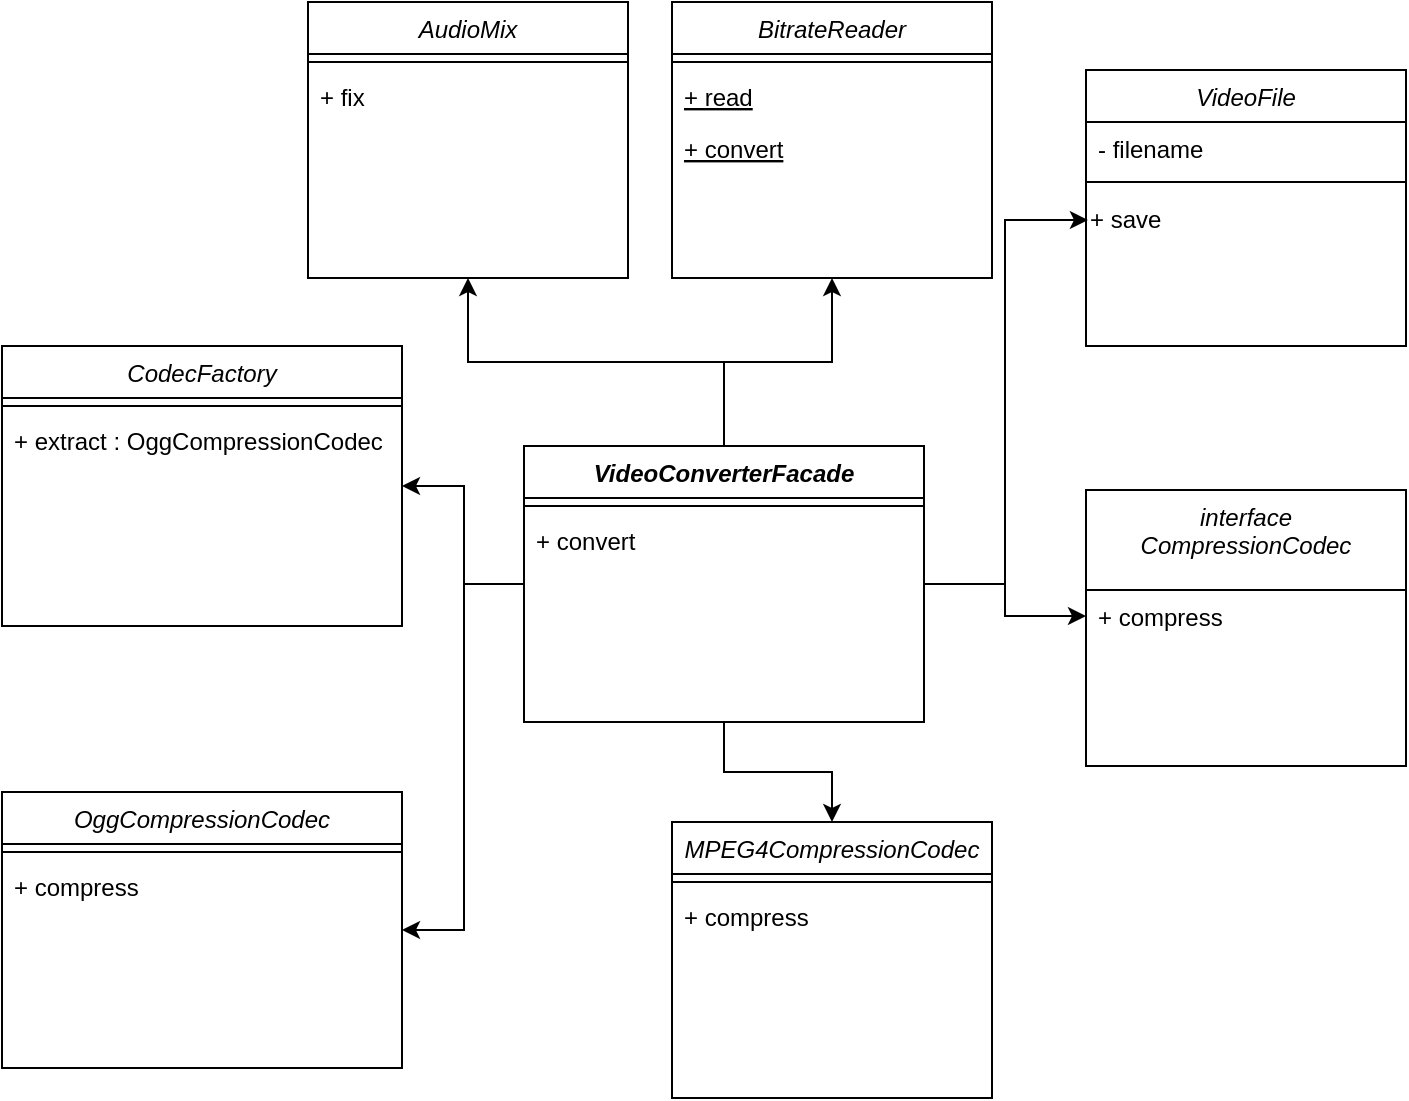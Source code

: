 <mxfile version="23.1.3" type="github">
  <diagram id="C5RBs43oDa-KdzZeNtuy" name="Page-1">
    <mxGraphModel dx="2501" dy="772" grid="1" gridSize="10" guides="1" tooltips="1" connect="1" arrows="1" fold="1" page="1" pageScale="1" pageWidth="827" pageHeight="1169" math="0" shadow="0">
      <root>
        <mxCell id="WIyWlLk6GJQsqaUBKTNV-0" />
        <mxCell id="WIyWlLk6GJQsqaUBKTNV-1" parent="WIyWlLk6GJQsqaUBKTNV-0" />
        <mxCell id="zkfFHV4jXpPFQw0GAbJ--0" value="AudioMix" style="swimlane;fontStyle=2;align=center;verticalAlign=top;childLayout=stackLayout;horizontal=1;startSize=26;horizontalStack=0;resizeParent=1;resizeLast=0;collapsible=1;marginBottom=0;rounded=0;shadow=0;strokeWidth=1;" parent="WIyWlLk6GJQsqaUBKTNV-1" vertex="1">
          <mxGeometry x="-488" width="160" height="138" as="geometry">
            <mxRectangle x="230" y="140" width="160" height="26" as="alternateBounds" />
          </mxGeometry>
        </mxCell>
        <mxCell id="zkfFHV4jXpPFQw0GAbJ--4" value="" style="line;html=1;strokeWidth=1;align=left;verticalAlign=middle;spacingTop=-1;spacingLeft=3;spacingRight=3;rotatable=0;labelPosition=right;points=[];portConstraint=eastwest;" parent="zkfFHV4jXpPFQw0GAbJ--0" vertex="1">
          <mxGeometry y="26" width="160" height="8" as="geometry" />
        </mxCell>
        <mxCell id="zkfFHV4jXpPFQw0GAbJ--1" value="+ fix" style="text;align=left;verticalAlign=top;spacingLeft=4;spacingRight=4;overflow=hidden;rotatable=0;points=[[0,0.5],[1,0.5]];portConstraint=eastwest;" parent="zkfFHV4jXpPFQw0GAbJ--0" vertex="1">
          <mxGeometry y="34" width="160" height="26" as="geometry" />
        </mxCell>
        <mxCell id="1BWLzqwPVZlKtnL3amPV-0" value="BitrateReader" style="swimlane;fontStyle=2;align=center;verticalAlign=top;childLayout=stackLayout;horizontal=1;startSize=26;horizontalStack=0;resizeParent=1;resizeLast=0;collapsible=1;marginBottom=0;rounded=0;shadow=0;strokeWidth=1;" vertex="1" parent="WIyWlLk6GJQsqaUBKTNV-1">
          <mxGeometry x="-306" width="160" height="138" as="geometry">
            <mxRectangle x="230" y="140" width="160" height="26" as="alternateBounds" />
          </mxGeometry>
        </mxCell>
        <mxCell id="1BWLzqwPVZlKtnL3amPV-1" value="" style="line;html=1;strokeWidth=1;align=left;verticalAlign=middle;spacingTop=-1;spacingLeft=3;spacingRight=3;rotatable=0;labelPosition=right;points=[];portConstraint=eastwest;" vertex="1" parent="1BWLzqwPVZlKtnL3amPV-0">
          <mxGeometry y="26" width="160" height="8" as="geometry" />
        </mxCell>
        <mxCell id="1BWLzqwPVZlKtnL3amPV-2" value="+ read" style="text;align=left;verticalAlign=top;spacingLeft=4;spacingRight=4;overflow=hidden;rotatable=0;points=[[0,0.5],[1,0.5]];portConstraint=eastwest;fontStyle=4" vertex="1" parent="1BWLzqwPVZlKtnL3amPV-0">
          <mxGeometry y="34" width="160" height="26" as="geometry" />
        </mxCell>
        <mxCell id="1BWLzqwPVZlKtnL3amPV-19" value="+ convert" style="text;align=left;verticalAlign=top;spacingLeft=4;spacingRight=4;overflow=hidden;rotatable=0;points=[[0,0.5],[1,0.5]];portConstraint=eastwest;fontStyle=4" vertex="1" parent="1BWLzqwPVZlKtnL3amPV-0">
          <mxGeometry y="60" width="160" height="26" as="geometry" />
        </mxCell>
        <mxCell id="1BWLzqwPVZlKtnL3amPV-20" style="text;align=left;verticalAlign=top;spacingLeft=4;spacingRight=4;overflow=hidden;rotatable=0;points=[[0,0.5],[1,0.5]];portConstraint=eastwest;fontStyle=4" vertex="1" parent="1BWLzqwPVZlKtnL3amPV-0">
          <mxGeometry y="86" width="160" height="26" as="geometry" />
        </mxCell>
        <mxCell id="1BWLzqwPVZlKtnL3amPV-4" value="CodecFactory" style="swimlane;fontStyle=2;align=center;verticalAlign=top;childLayout=stackLayout;horizontal=1;startSize=26;horizontalStack=0;resizeParent=1;resizeLast=0;collapsible=1;marginBottom=0;rounded=0;shadow=0;strokeWidth=1;" vertex="1" parent="WIyWlLk6GJQsqaUBKTNV-1">
          <mxGeometry x="-641" y="172" width="200" height="140" as="geometry">
            <mxRectangle x="230" y="140" width="160" height="26" as="alternateBounds" />
          </mxGeometry>
        </mxCell>
        <mxCell id="1BWLzqwPVZlKtnL3amPV-5" value="" style="line;html=1;strokeWidth=1;align=left;verticalAlign=middle;spacingTop=-1;spacingLeft=3;spacingRight=3;rotatable=0;labelPosition=right;points=[];portConstraint=eastwest;" vertex="1" parent="1BWLzqwPVZlKtnL3amPV-4">
          <mxGeometry y="26" width="200" height="8" as="geometry" />
        </mxCell>
        <mxCell id="1BWLzqwPVZlKtnL3amPV-6" value="+ extract : OggCompressionCodec" style="text;align=left;verticalAlign=top;spacingLeft=4;spacingRight=4;overflow=hidden;rotatable=0;points=[[0,0.5],[1,0.5]];portConstraint=eastwest;" vertex="1" parent="1BWLzqwPVZlKtnL3amPV-4">
          <mxGeometry y="34" width="200" height="26" as="geometry" />
        </mxCell>
        <mxCell id="1BWLzqwPVZlKtnL3amPV-7" value="interface&#xa;CompressionCodec" style="swimlane;fontStyle=2;align=center;verticalAlign=top;childLayout=stackLayout;horizontal=1;startSize=50;horizontalStack=0;resizeParent=1;resizeLast=0;collapsible=1;marginBottom=0;rounded=0;shadow=0;strokeWidth=1;" vertex="1" parent="WIyWlLk6GJQsqaUBKTNV-1">
          <mxGeometry x="-99" y="244" width="160" height="138" as="geometry">
            <mxRectangle x="230" y="140" width="160" height="26" as="alternateBounds" />
          </mxGeometry>
        </mxCell>
        <mxCell id="1BWLzqwPVZlKtnL3amPV-9" value="+ compress" style="text;align=left;verticalAlign=top;spacingLeft=4;spacingRight=4;overflow=hidden;rotatable=0;points=[[0,0.5],[1,0.5]];portConstraint=eastwest;fontStyle=0" vertex="1" parent="1BWLzqwPVZlKtnL3amPV-7">
          <mxGeometry y="50" width="160" height="26" as="geometry" />
        </mxCell>
        <mxCell id="1BWLzqwPVZlKtnL3amPV-10" value="MPEG4CompressionCodec" style="swimlane;fontStyle=2;align=center;verticalAlign=top;childLayout=stackLayout;horizontal=1;startSize=26;horizontalStack=0;resizeParent=1;resizeLast=0;collapsible=1;marginBottom=0;rounded=0;shadow=0;strokeWidth=1;" vertex="1" parent="WIyWlLk6GJQsqaUBKTNV-1">
          <mxGeometry x="-306" y="410" width="160" height="138" as="geometry">
            <mxRectangle x="230" y="140" width="160" height="26" as="alternateBounds" />
          </mxGeometry>
        </mxCell>
        <mxCell id="1BWLzqwPVZlKtnL3amPV-11" value="" style="line;html=1;strokeWidth=1;align=left;verticalAlign=middle;spacingTop=-1;spacingLeft=3;spacingRight=3;rotatable=0;labelPosition=right;points=[];portConstraint=eastwest;" vertex="1" parent="1BWLzqwPVZlKtnL3amPV-10">
          <mxGeometry y="26" width="160" height="8" as="geometry" />
        </mxCell>
        <mxCell id="1BWLzqwPVZlKtnL3amPV-12" value="+ compress" style="text;align=left;verticalAlign=top;spacingLeft=4;spacingRight=4;overflow=hidden;rotatable=0;points=[[0,0.5],[1,0.5]];portConstraint=eastwest;fontStyle=0" vertex="1" parent="1BWLzqwPVZlKtnL3amPV-10">
          <mxGeometry y="34" width="160" height="26" as="geometry" />
        </mxCell>
        <mxCell id="1BWLzqwPVZlKtnL3amPV-13" value="OggCompressionCodec" style="swimlane;fontStyle=2;align=center;verticalAlign=top;childLayout=stackLayout;horizontal=1;startSize=26;horizontalStack=0;resizeParent=1;resizeLast=0;collapsible=1;marginBottom=0;rounded=0;shadow=0;strokeWidth=1;" vertex="1" parent="WIyWlLk6GJQsqaUBKTNV-1">
          <mxGeometry x="-641" y="395" width="200" height="138" as="geometry">
            <mxRectangle x="230" y="140" width="160" height="26" as="alternateBounds" />
          </mxGeometry>
        </mxCell>
        <mxCell id="1BWLzqwPVZlKtnL3amPV-14" value="" style="line;html=1;strokeWidth=1;align=left;verticalAlign=middle;spacingTop=-1;spacingLeft=3;spacingRight=3;rotatable=0;labelPosition=right;points=[];portConstraint=eastwest;" vertex="1" parent="1BWLzqwPVZlKtnL3amPV-13">
          <mxGeometry y="26" width="200" height="8" as="geometry" />
        </mxCell>
        <mxCell id="1BWLzqwPVZlKtnL3amPV-15" value="+ compress " style="text;align=left;verticalAlign=top;spacingLeft=4;spacingRight=4;overflow=hidden;rotatable=0;points=[[0,0.5],[1,0.5]];portConstraint=eastwest;" vertex="1" parent="1BWLzqwPVZlKtnL3amPV-13">
          <mxGeometry y="34" width="200" height="26" as="geometry" />
        </mxCell>
        <mxCell id="1BWLzqwPVZlKtnL3amPV-42" style="edgeStyle=orthogonalEdgeStyle;rounded=0;orthogonalLoop=1;jettySize=auto;html=1;entryX=0.5;entryY=1;entryDx=0;entryDy=0;" edge="1" parent="WIyWlLk6GJQsqaUBKTNV-1" source="1BWLzqwPVZlKtnL3amPV-16" target="1BWLzqwPVZlKtnL3amPV-0">
          <mxGeometry relative="1" as="geometry" />
        </mxCell>
        <mxCell id="1BWLzqwPVZlKtnL3amPV-43" style="edgeStyle=orthogonalEdgeStyle;rounded=0;orthogonalLoop=1;jettySize=auto;html=1;entryX=0.5;entryY=1;entryDx=0;entryDy=0;" edge="1" parent="WIyWlLk6GJQsqaUBKTNV-1" source="1BWLzqwPVZlKtnL3amPV-16" target="zkfFHV4jXpPFQw0GAbJ--0">
          <mxGeometry relative="1" as="geometry" />
        </mxCell>
        <mxCell id="1BWLzqwPVZlKtnL3amPV-44" style="edgeStyle=orthogonalEdgeStyle;rounded=0;orthogonalLoop=1;jettySize=auto;html=1;entryX=1;entryY=0.5;entryDx=0;entryDy=0;" edge="1" parent="WIyWlLk6GJQsqaUBKTNV-1" source="1BWLzqwPVZlKtnL3amPV-16" target="1BWLzqwPVZlKtnL3amPV-4">
          <mxGeometry relative="1" as="geometry">
            <Array as="points">
              <mxPoint x="-410" y="291" />
              <mxPoint x="-410" y="242" />
            </Array>
          </mxGeometry>
        </mxCell>
        <mxCell id="1BWLzqwPVZlKtnL3amPV-46" style="edgeStyle=orthogonalEdgeStyle;rounded=0;orthogonalLoop=1;jettySize=auto;html=1;entryX=1;entryY=0.5;entryDx=0;entryDy=0;" edge="1" parent="WIyWlLk6GJQsqaUBKTNV-1" source="1BWLzqwPVZlKtnL3amPV-16" target="1BWLzqwPVZlKtnL3amPV-13">
          <mxGeometry relative="1" as="geometry">
            <Array as="points">
              <mxPoint x="-410" y="291" />
              <mxPoint x="-410" y="464" />
            </Array>
          </mxGeometry>
        </mxCell>
        <mxCell id="1BWLzqwPVZlKtnL3amPV-47" style="edgeStyle=orthogonalEdgeStyle;rounded=0;orthogonalLoop=1;jettySize=auto;html=1;entryX=0;entryY=0.5;entryDx=0;entryDy=0;" edge="1" parent="WIyWlLk6GJQsqaUBKTNV-1" source="1BWLzqwPVZlKtnL3amPV-16" target="1BWLzqwPVZlKtnL3amPV-9">
          <mxGeometry relative="1" as="geometry" />
        </mxCell>
        <mxCell id="1BWLzqwPVZlKtnL3amPV-49" style="edgeStyle=orthogonalEdgeStyle;rounded=0;orthogonalLoop=1;jettySize=auto;html=1;" edge="1" parent="WIyWlLk6GJQsqaUBKTNV-1" source="1BWLzqwPVZlKtnL3amPV-16" target="1BWLzqwPVZlKtnL3amPV-10">
          <mxGeometry relative="1" as="geometry" />
        </mxCell>
        <mxCell id="1BWLzqwPVZlKtnL3amPV-16" value="VideoConverterFacade" style="swimlane;fontStyle=3;align=center;verticalAlign=top;childLayout=stackLayout;horizontal=1;startSize=26;horizontalStack=0;resizeParent=1;resizeLast=0;collapsible=1;marginBottom=0;rounded=0;shadow=0;strokeWidth=1;" vertex="1" parent="WIyWlLk6GJQsqaUBKTNV-1">
          <mxGeometry x="-380" y="222" width="200" height="138" as="geometry">
            <mxRectangle x="230" y="140" width="160" height="26" as="alternateBounds" />
          </mxGeometry>
        </mxCell>
        <mxCell id="1BWLzqwPVZlKtnL3amPV-17" value="" style="line;html=1;strokeWidth=1;align=left;verticalAlign=middle;spacingTop=-1;spacingLeft=3;spacingRight=3;rotatable=0;labelPosition=right;points=[];portConstraint=eastwest;" vertex="1" parent="1BWLzqwPVZlKtnL3amPV-16">
          <mxGeometry y="26" width="200" height="8" as="geometry" />
        </mxCell>
        <mxCell id="1BWLzqwPVZlKtnL3amPV-18" value="+ convert" style="text;align=left;verticalAlign=top;spacingLeft=4;spacingRight=4;overflow=hidden;rotatable=0;points=[[0,0.5],[1,0.5]];portConstraint=eastwest;" vertex="1" parent="1BWLzqwPVZlKtnL3amPV-16">
          <mxGeometry y="34" width="200" height="26" as="geometry" />
        </mxCell>
        <mxCell id="1BWLzqwPVZlKtnL3amPV-30" value="VideoFile" style="swimlane;fontStyle=2;align=center;verticalAlign=top;childLayout=stackLayout;horizontal=1;startSize=26;horizontalStack=0;resizeParent=1;resizeLast=0;collapsible=1;marginBottom=0;rounded=0;shadow=0;strokeWidth=1;" vertex="1" parent="WIyWlLk6GJQsqaUBKTNV-1">
          <mxGeometry x="-99" y="34" width="160" height="138" as="geometry">
            <mxRectangle x="230" y="140" width="160" height="26" as="alternateBounds" />
          </mxGeometry>
        </mxCell>
        <mxCell id="1BWLzqwPVZlKtnL3amPV-32" value="- filename" style="text;align=left;verticalAlign=top;spacingLeft=4;spacingRight=4;overflow=hidden;rotatable=0;points=[[0,0.5],[1,0.5]];portConstraint=eastwest;" vertex="1" parent="1BWLzqwPVZlKtnL3amPV-30">
          <mxGeometry y="26" width="160" height="26" as="geometry" />
        </mxCell>
        <mxCell id="1BWLzqwPVZlKtnL3amPV-31" value="" style="line;html=1;strokeWidth=1;align=left;verticalAlign=middle;spacingTop=-1;spacingLeft=3;spacingRight=3;rotatable=0;labelPosition=right;points=[];portConstraint=eastwest;" vertex="1" parent="1BWLzqwPVZlKtnL3amPV-30">
          <mxGeometry y="52" width="160" height="8" as="geometry" />
        </mxCell>
        <mxCell id="1BWLzqwPVZlKtnL3amPV-34" value="+ save" style="text;html=1;align=left;verticalAlign=middle;resizable=0;points=[];autosize=1;strokeColor=none;fillColor=none;" vertex="1" parent="1BWLzqwPVZlKtnL3amPV-30">
          <mxGeometry y="60" width="160" height="30" as="geometry" />
        </mxCell>
        <mxCell id="1BWLzqwPVZlKtnL3amPV-39" style="edgeStyle=orthogonalEdgeStyle;rounded=0;orthogonalLoop=1;jettySize=auto;html=1;entryX=0.006;entryY=0.5;entryDx=0;entryDy=0;entryPerimeter=0;" edge="1" parent="WIyWlLk6GJQsqaUBKTNV-1" source="1BWLzqwPVZlKtnL3amPV-16" target="1BWLzqwPVZlKtnL3amPV-34">
          <mxGeometry relative="1" as="geometry" />
        </mxCell>
      </root>
    </mxGraphModel>
  </diagram>
</mxfile>
